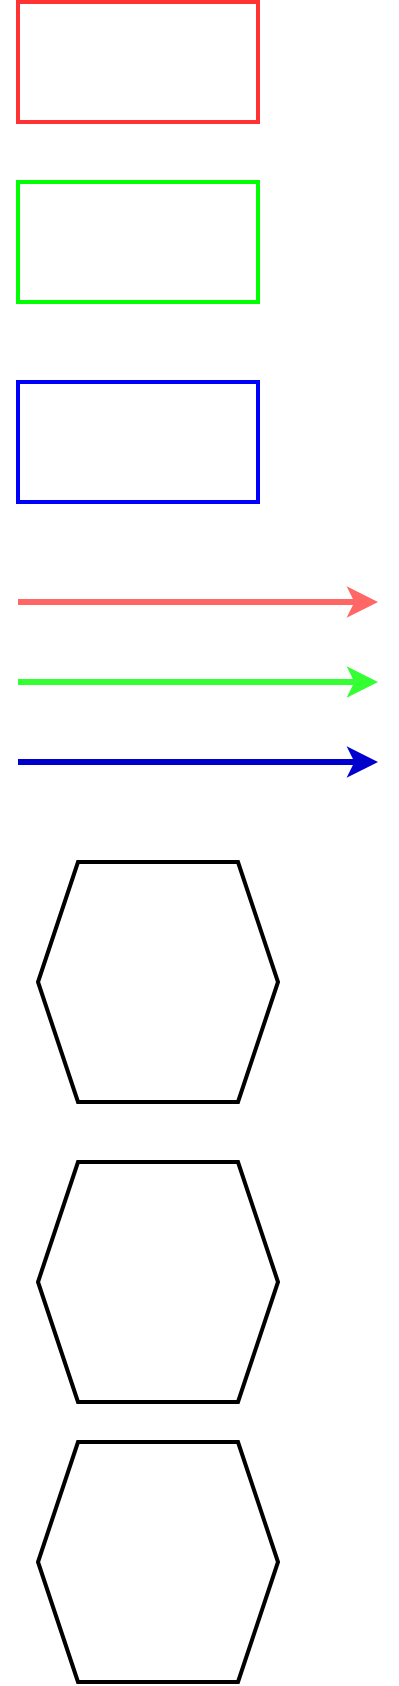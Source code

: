 <mxfile version="24.3.1" type="github">
  <diagram name="Page-1" id="X4LyxNvrRu_cZDOy8LGj">
    <mxGraphModel dx="1193" dy="845" grid="1" gridSize="10" guides="1" tooltips="1" connect="1" arrows="1" fold="1" page="1" pageScale="1" pageWidth="827" pageHeight="1169" math="0" shadow="0">
      <root>
        <mxCell id="0" />
        <mxCell id="1" parent="0" />
        <mxCell id="kdf-nQ1orpxiZrmgFAwV-1" value="" style="endArrow=classic;html=1;rounded=0;strokeColor=#FF6666;strokeWidth=3;" edge="1" parent="1">
          <mxGeometry width="50" height="50" relative="1" as="geometry">
            <mxPoint x="70" y="350" as="sourcePoint" />
            <mxPoint x="250" y="350" as="targetPoint" />
          </mxGeometry>
        </mxCell>
        <mxCell id="kdf-nQ1orpxiZrmgFAwV-2" value="" style="endArrow=classic;html=1;rounded=0;strokeColor=#33FF33;strokeWidth=3;" edge="1" parent="1">
          <mxGeometry width="50" height="50" relative="1" as="geometry">
            <mxPoint x="70" y="390" as="sourcePoint" />
            <mxPoint x="250" y="390" as="targetPoint" />
          </mxGeometry>
        </mxCell>
        <mxCell id="kdf-nQ1orpxiZrmgFAwV-3" value="" style="endArrow=classic;html=1;rounded=0;strokeColor=#0000CC;strokeWidth=3;" edge="1" parent="1">
          <mxGeometry width="50" height="50" relative="1" as="geometry">
            <mxPoint x="70" y="430" as="sourcePoint" />
            <mxPoint x="250" y="430" as="targetPoint" />
          </mxGeometry>
        </mxCell>
        <mxCell id="kdf-nQ1orpxiZrmgFAwV-4" value="" style="rounded=0;whiteSpace=wrap;html=1;fillColor=none;strokeWidth=2;strokeColor=#FF3333;" vertex="1" parent="1">
          <mxGeometry x="70" y="50" width="120" height="60" as="geometry" />
        </mxCell>
        <mxCell id="kdf-nQ1orpxiZrmgFAwV-5" value="" style="rounded=0;whiteSpace=wrap;html=1;fillColor=none;strokeWidth=2;strokeColor=#00FF00;" vertex="1" parent="1">
          <mxGeometry x="70" y="140" width="120" height="60" as="geometry" />
        </mxCell>
        <mxCell id="kdf-nQ1orpxiZrmgFAwV-6" value="" style="rounded=0;whiteSpace=wrap;html=1;fillColor=none;strokeWidth=2;strokeColor=#0000FF;" vertex="1" parent="1">
          <mxGeometry x="70" y="240" width="120" height="60" as="geometry" />
        </mxCell>
        <mxCell id="kdf-nQ1orpxiZrmgFAwV-7" value="" style="shape=hexagon;perimeter=hexagonPerimeter2;whiteSpace=wrap;html=1;fixedSize=1;fillColor=none;strokeWidth=2;strokeColor=default;" vertex="1" parent="1">
          <mxGeometry x="80" y="480" width="120" height="120" as="geometry" />
        </mxCell>
        <mxCell id="kdf-nQ1orpxiZrmgFAwV-8" value="" style="shape=hexagon;perimeter=hexagonPerimeter2;whiteSpace=wrap;html=1;fixedSize=1;fillColor=none;strokeWidth=2;strokeColor=default;" vertex="1" parent="1">
          <mxGeometry x="80" y="630" width="120" height="120" as="geometry" />
        </mxCell>
        <mxCell id="kdf-nQ1orpxiZrmgFAwV-9" value="" style="shape=hexagon;perimeter=hexagonPerimeter2;whiteSpace=wrap;html=1;fixedSize=1;fillColor=none;strokeWidth=2;strokeColor=default;" vertex="1" parent="1">
          <mxGeometry x="80" y="770" width="120" height="120" as="geometry" />
        </mxCell>
      </root>
    </mxGraphModel>
  </diagram>
</mxfile>
